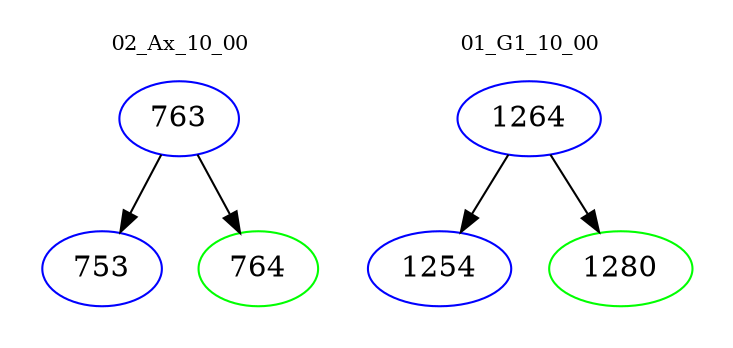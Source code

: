 digraph{
subgraph cluster_0 {
color = white
label = "02_Ax_10_00";
fontsize=10;
T0_763 [label="763", color="blue"]
T0_763 -> T0_753 [color="black"]
T0_753 [label="753", color="blue"]
T0_763 -> T0_764 [color="black"]
T0_764 [label="764", color="green"]
}
subgraph cluster_1 {
color = white
label = "01_G1_10_00";
fontsize=10;
T1_1264 [label="1264", color="blue"]
T1_1264 -> T1_1254 [color="black"]
T1_1254 [label="1254", color="blue"]
T1_1264 -> T1_1280 [color="black"]
T1_1280 [label="1280", color="green"]
}
}
